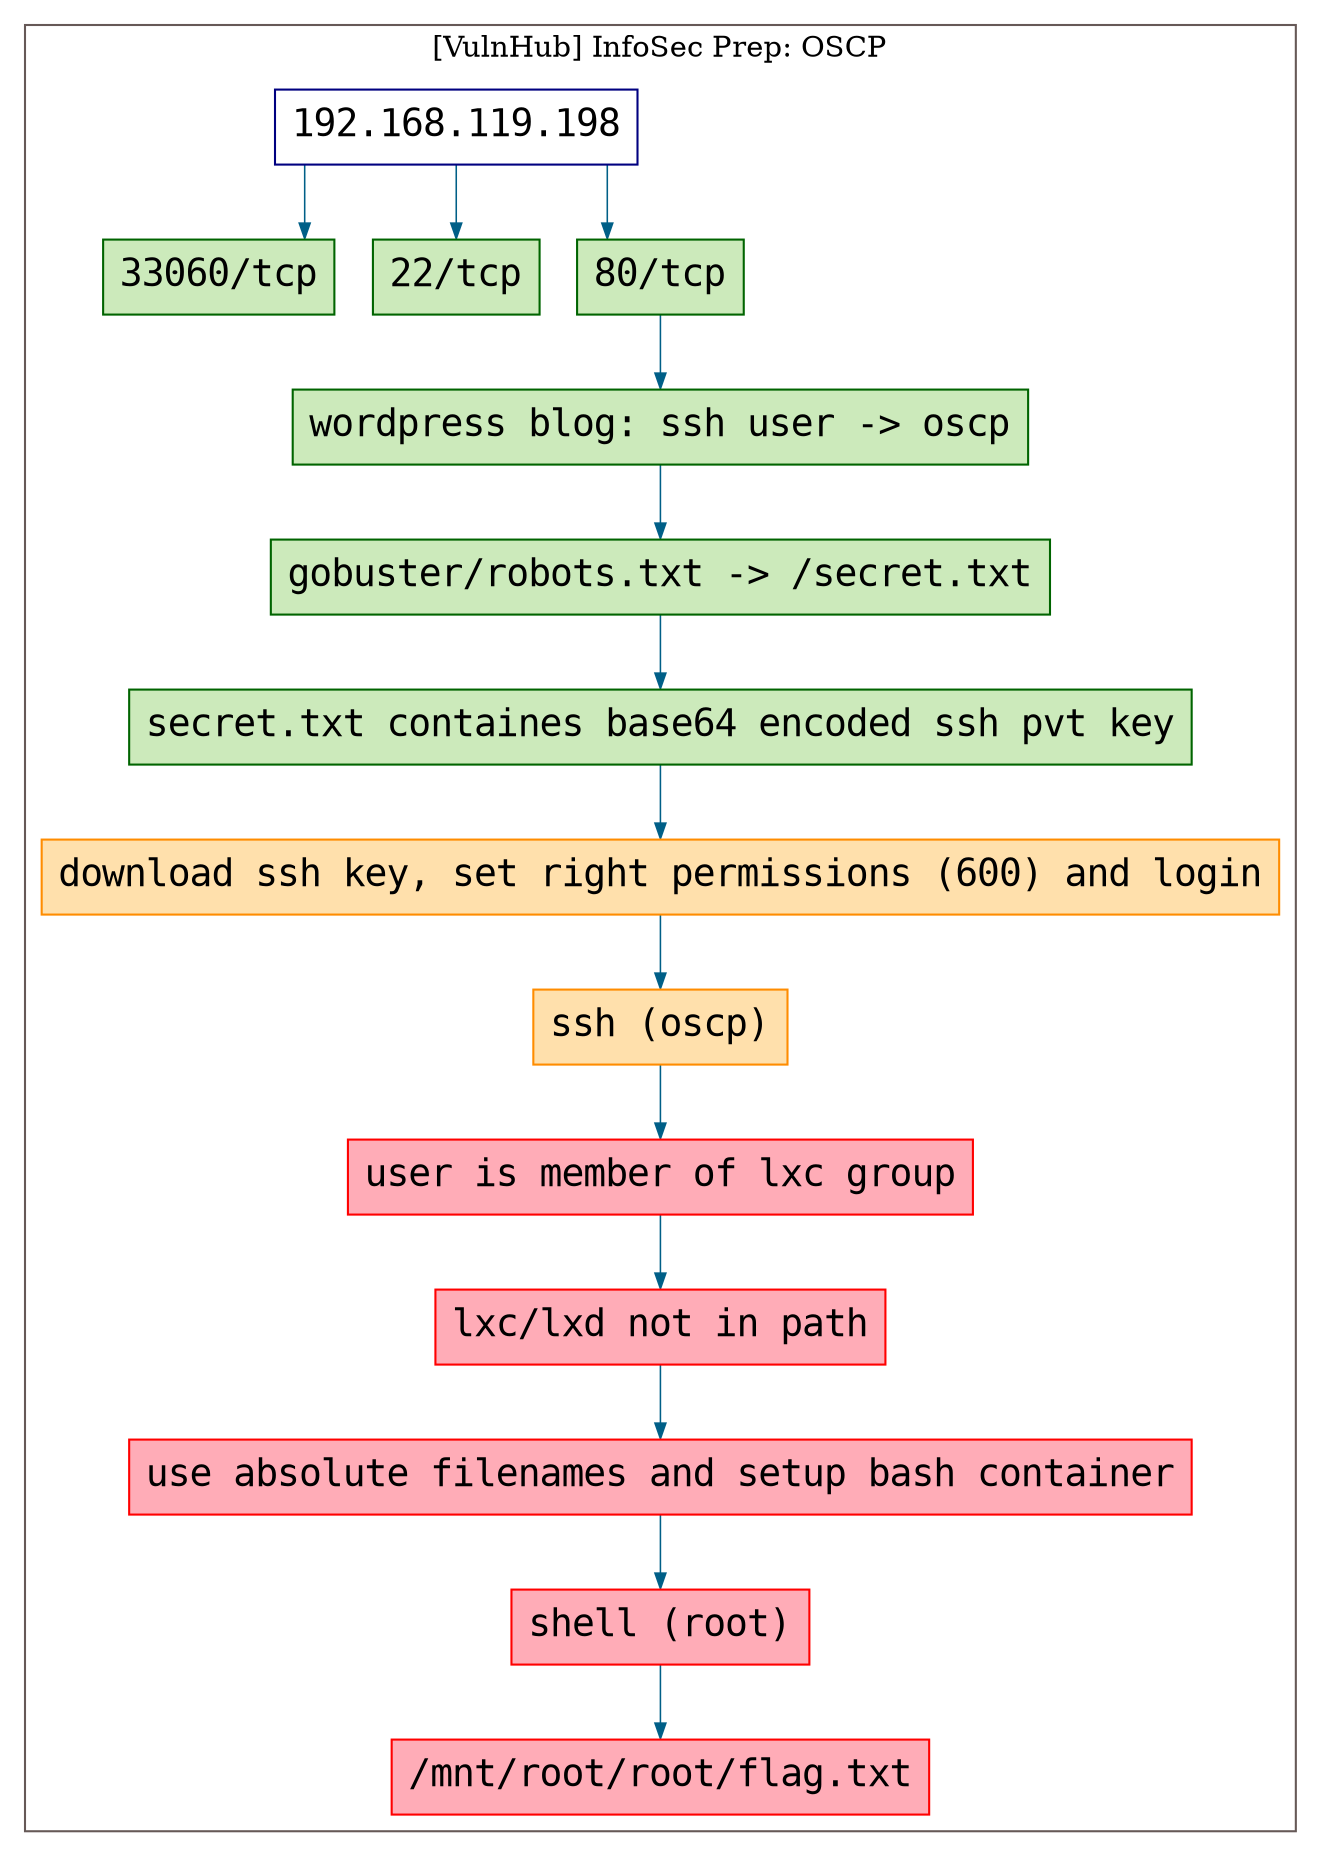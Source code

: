 digraph G {
  #rankdir=LR;
  nodesdictep=1.0; splines="ortho"; K=0.6; overlap=scale; fixedsize=true; resolution=72; bgcolor="#ffffff"; outputorder="edgesfirst";
  node [fontname="courier" fontsize=18 shape=box width=0.25 fillcolor="white" style="filled,solid"];
  edge [style=solid color="#005f87" penwidth=0.75 arrowsize=0.75];

  0[label="192.168.119.198" color="navyblue" fillcolor="#ffffff" tooltip="[VulnHub] InfoSec Prep: OSCP"];
  10[label="use absolute filenames and setup bash container" color="red" fillcolor="#ffacb7" tooltip="Phase #3:Privilege Escalation"];
  11[label="shell (root)" color="red" fillcolor="#ffacb7" tooltip="Phase #3:Privilege Escalation"];
  12[label="/mnt/root/root/flag.txt" color="red" fillcolor="#ffacb7" tooltip="Phase #3:Privilege Escalation"];
  13[label="33060/tcp" color="darkgreen" fillcolor="#cceabb" tooltip="Phase #1:Enumeration"];
  1[label="22/tcp" color="darkgreen" fillcolor="#cceabb" tooltip="Phase #1:Enumeration"];
  2[label="80/tcp" color="darkgreen" fillcolor="#cceabb" tooltip="Phase #1:Enumeration"];
  3[label="wordpress blog: ssh user -> oscp" color="darkgreen" fillcolor="#cceabb" tooltip="Phase #1:Enumeration"];
  4[label="gobuster/robots.txt -> /secret.txt" color="darkgreen" fillcolor="#cceabb" tooltip="Phase #1:Enumeration"];
  5[label="secret.txt containes base64 encoded ssh pvt key" color="darkgreen" fillcolor="#cceabb" tooltip="Phase #1:Enumeration"];
  6[label="download ssh key, set right permissions (600) and login" color="darkorange" fillcolor="#ffe0ac" tooltip="Phase #2:Exploitation"];
  7[label="ssh (oscp)" color="darkorange" fillcolor="#ffe0ac" tooltip="Phase #2:Exploitation"];
  8[label="user is member of lxc group" color="red" fillcolor="#ffacb7" tooltip="Phase #3:Privilege Escalation"];
  9[label="lxc/lxd not in path" color="red" fillcolor="#ffacb7" tooltip="Phase #3:Privilege Escalation"];

  subgraph cluster_0 {
    node [style="filled,solid"];
    label = "[VulnHub] InfoSec Prep: OSCP";
    color = "#665957";
    0 -> 1 [color="#005f87"];
    0 -> 13 [color="#005f87"];
    0 -> 2 [color="#005f87"];
    10 -> 11 [color="#005f87"];
    11 -> 12 [color="#005f87"];
    2 -> 3 [color="#005f87"];
    3 -> 4 [color="#005f87"];
    4 -> 5 [color="#005f87"];
    5 -> 6 [color="#005f87"];
    6 -> 7 [color="#005f87"];
    7 -> 8 [color="#005f87"];
    8 -> 9 [color="#005f87"];
    9 -> 10 [color="#005f87"];
  }
}
